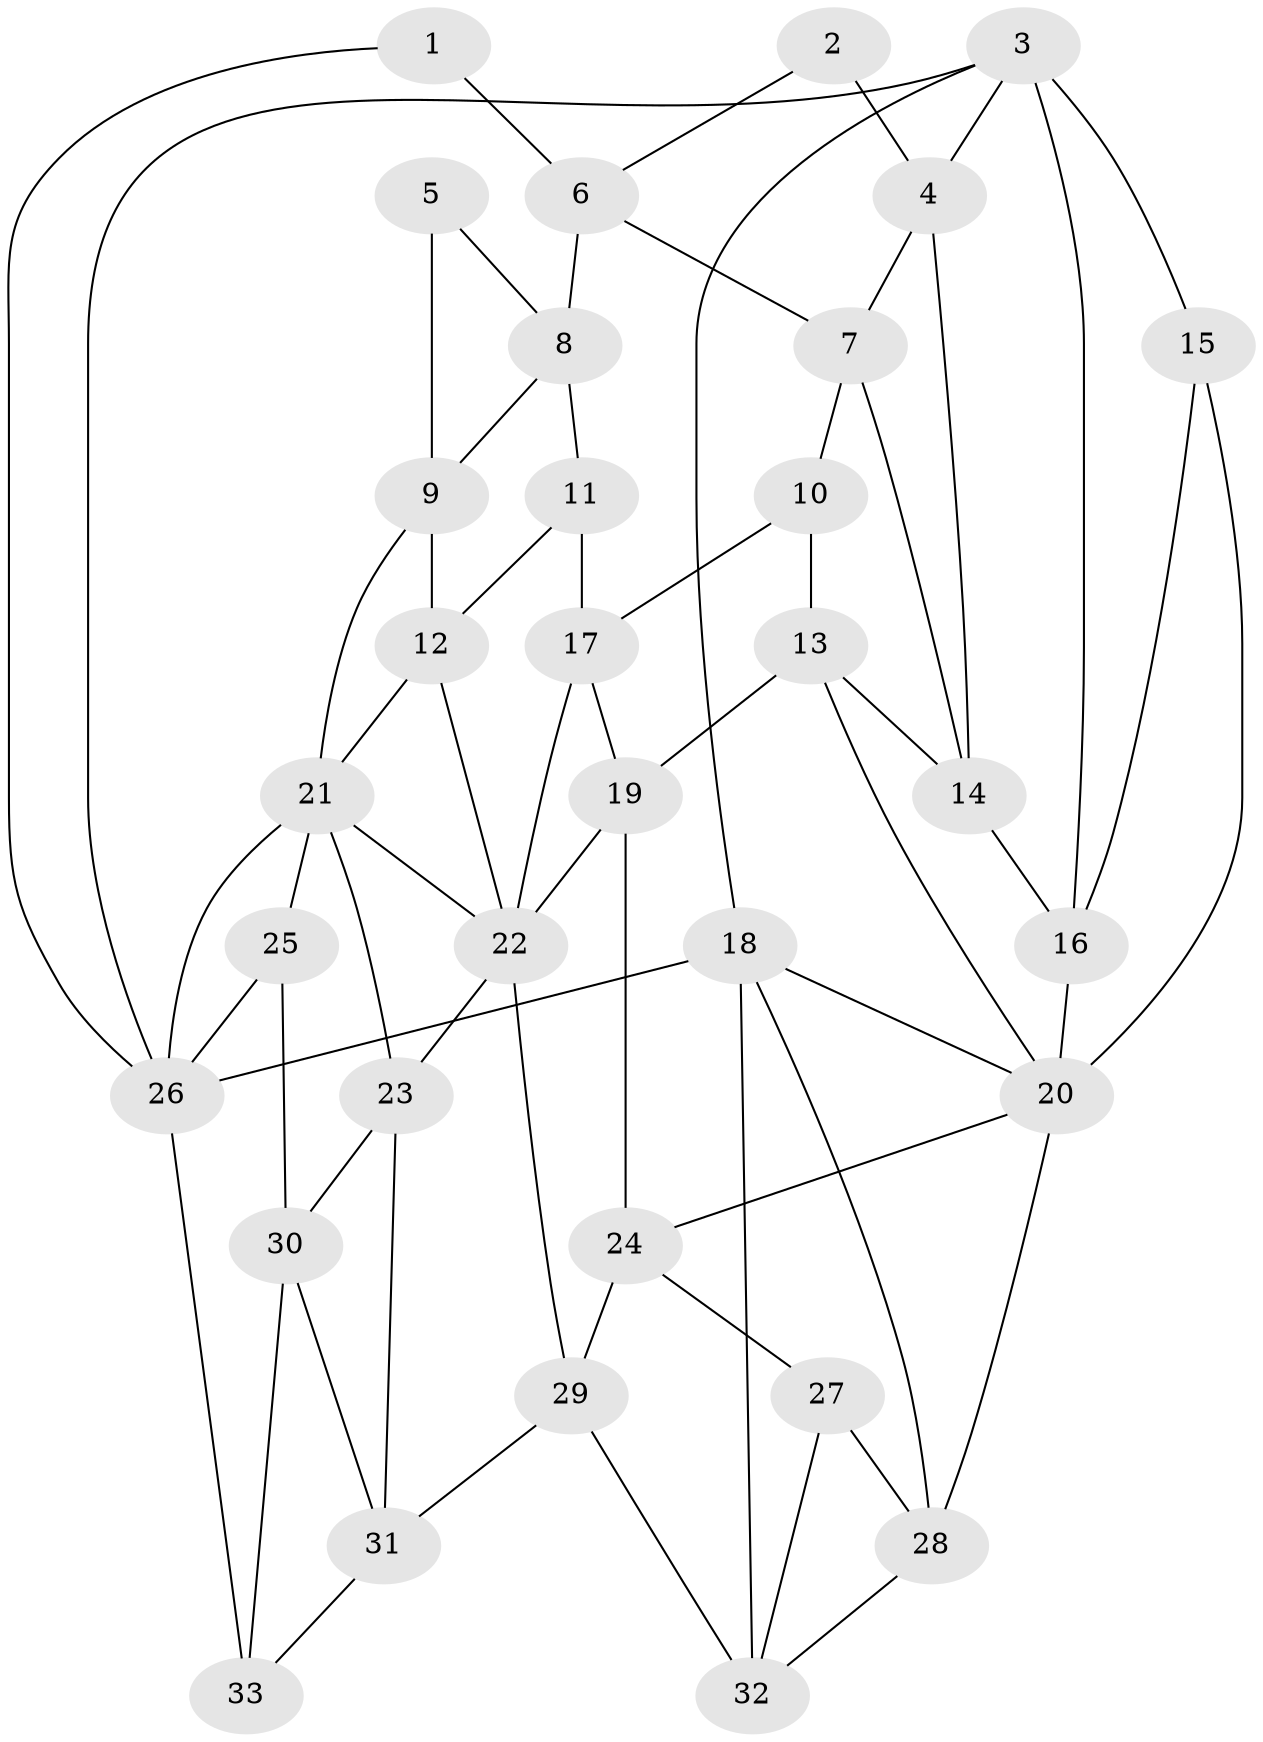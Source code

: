 // original degree distribution, {3: 0.045454545454545456, 6: 0.22727272727272727, 5: 0.5, 4: 0.22727272727272727}
// Generated by graph-tools (version 1.1) at 2025/27/03/09/25 03:27:14]
// undirected, 33 vertices, 65 edges
graph export_dot {
graph [start="1"]
  node [color=gray90,style=filled];
  1;
  2;
  3;
  4;
  5;
  6;
  7;
  8;
  9;
  10;
  11;
  12;
  13;
  14;
  15;
  16;
  17;
  18;
  19;
  20;
  21;
  22;
  23;
  24;
  25;
  26;
  27;
  28;
  29;
  30;
  31;
  32;
  33;
  1 -- 6 [weight=1.0];
  1 -- 26 [weight=1.0];
  2 -- 4 [weight=1.0];
  2 -- 6 [weight=1.0];
  3 -- 4 [weight=1.0];
  3 -- 15 [weight=2.0];
  3 -- 16 [weight=1.0];
  3 -- 18 [weight=1.0];
  3 -- 26 [weight=1.0];
  4 -- 7 [weight=1.0];
  4 -- 14 [weight=1.0];
  5 -- 8 [weight=1.0];
  5 -- 9 [weight=1.0];
  6 -- 7 [weight=1.0];
  6 -- 8 [weight=1.0];
  7 -- 10 [weight=1.0];
  7 -- 14 [weight=1.0];
  8 -- 9 [weight=1.0];
  8 -- 11 [weight=1.0];
  9 -- 12 [weight=1.0];
  9 -- 21 [weight=1.0];
  10 -- 13 [weight=1.0];
  10 -- 17 [weight=1.0];
  11 -- 12 [weight=1.0];
  11 -- 17 [weight=1.0];
  12 -- 21 [weight=1.0];
  12 -- 22 [weight=1.0];
  13 -- 14 [weight=1.0];
  13 -- 19 [weight=1.0];
  13 -- 20 [weight=1.0];
  14 -- 16 [weight=1.0];
  15 -- 16 [weight=1.0];
  15 -- 20 [weight=1.0];
  16 -- 20 [weight=1.0];
  17 -- 19 [weight=1.0];
  17 -- 22 [weight=1.0];
  18 -- 20 [weight=1.0];
  18 -- 26 [weight=1.0];
  18 -- 28 [weight=1.0];
  18 -- 32 [weight=1.0];
  19 -- 22 [weight=1.0];
  19 -- 24 [weight=1.0];
  20 -- 24 [weight=1.0];
  20 -- 28 [weight=1.0];
  21 -- 22 [weight=1.0];
  21 -- 23 [weight=1.0];
  21 -- 25 [weight=1.0];
  21 -- 26 [weight=1.0];
  22 -- 23 [weight=1.0];
  22 -- 29 [weight=1.0];
  23 -- 30 [weight=1.0];
  23 -- 31 [weight=1.0];
  24 -- 27 [weight=1.0];
  24 -- 29 [weight=1.0];
  25 -- 26 [weight=1.0];
  25 -- 30 [weight=1.0];
  26 -- 33 [weight=1.0];
  27 -- 28 [weight=1.0];
  27 -- 32 [weight=1.0];
  28 -- 32 [weight=1.0];
  29 -- 31 [weight=1.0];
  29 -- 32 [weight=1.0];
  30 -- 31 [weight=1.0];
  30 -- 33 [weight=1.0];
  31 -- 33 [weight=1.0];
}
